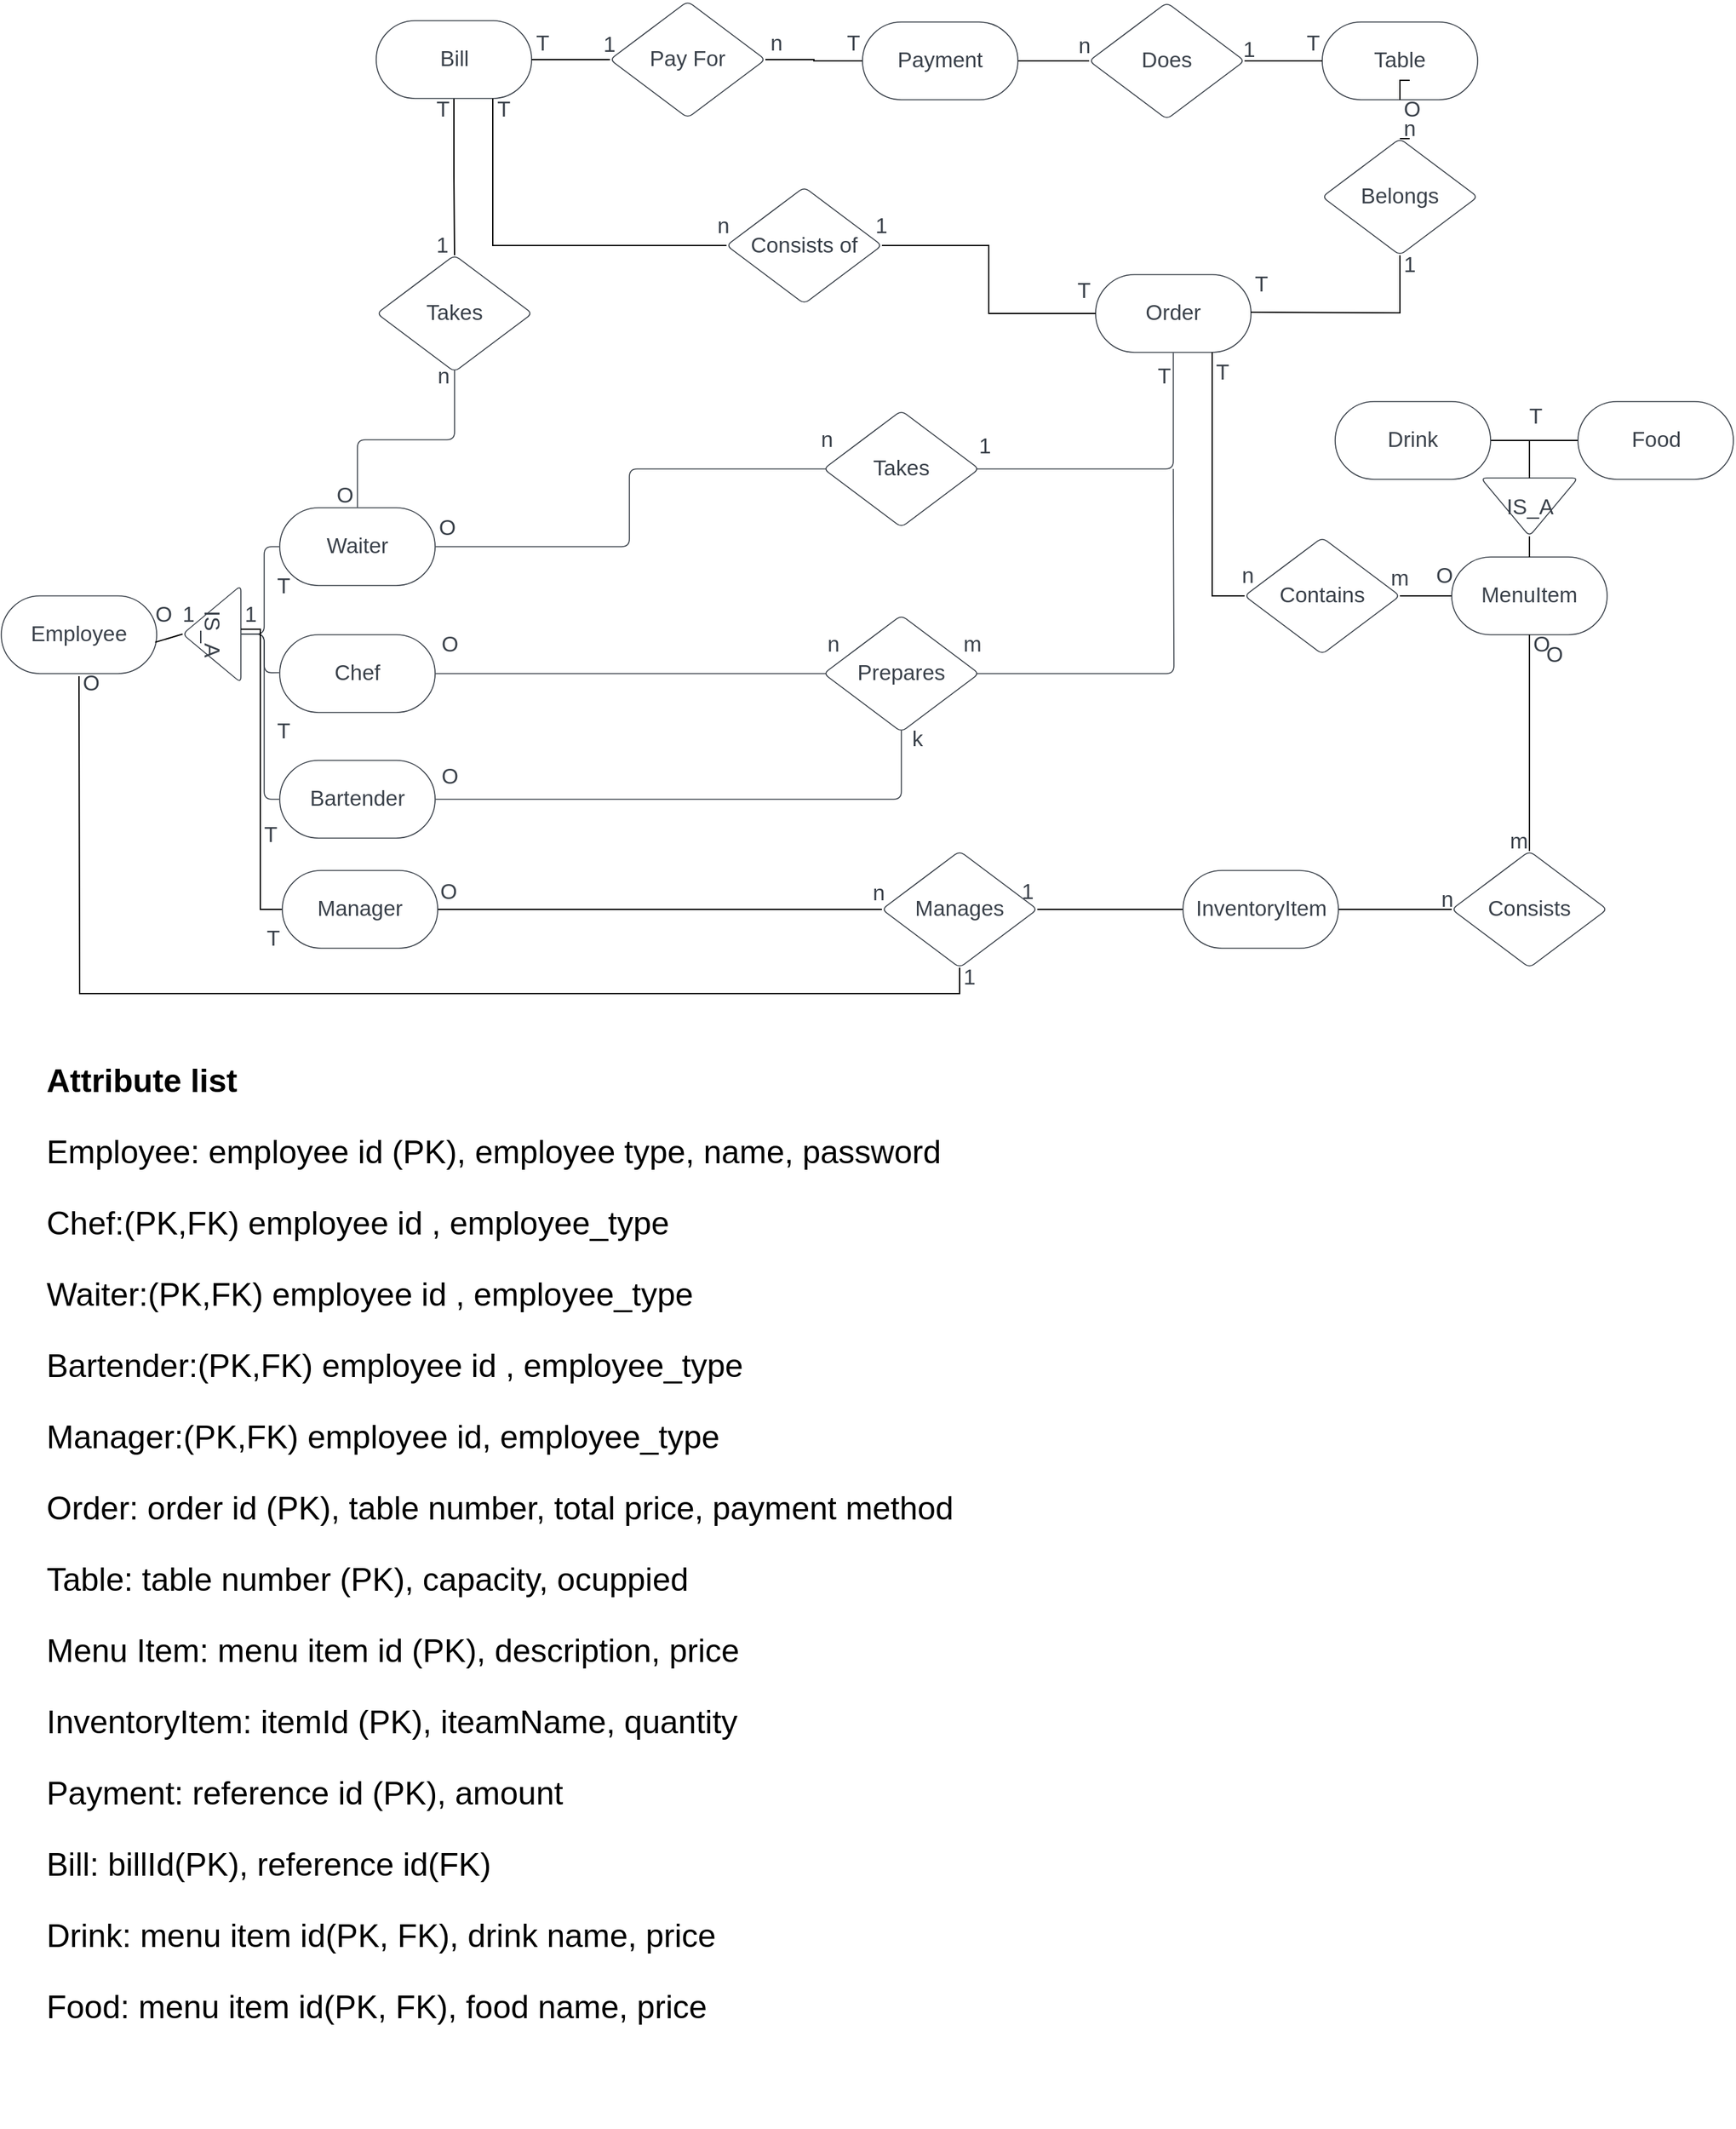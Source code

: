 <mxfile version="21.2.9" type="device">
  <diagram name="Page-1" id="UmS6rFTY6wsE3aGpJzvI">
    <mxGraphModel dx="1808" dy="957" grid="1" gridSize="10" guides="1" tooltips="1" connect="1" arrows="1" fold="1" page="1" pageScale="1" pageWidth="4681" pageHeight="3300" math="0" shadow="0">
      <root>
        <mxCell id="0" />
        <mxCell id="1" parent="0" />
        <mxCell id="EDwrjuHku3MKhbdXHICR-25" style="edgeStyle=orthogonalEdgeStyle;rounded=0;orthogonalLoop=1;jettySize=auto;html=1;exitX=0;exitY=0.5;exitDx=0;exitDy=0;endArrow=none;endFill=0;" edge="1" parent="1" source="S80QuY6IthFkzWMJONJ6-1" target="S80QuY6IthFkzWMJONJ6-13">
          <mxGeometry relative="1" as="geometry" />
        </mxCell>
        <mxCell id="S80QuY6IthFkzWMJONJ6-1" value="MenuItem" style="html=1;overflow=block;blockSpacing=1;whiteSpace=wrap;rounded=1;arcSize=50;fontSize=16.7;fontColor=#3a414a;spacing=3.8;strokeColor=#3a414a;strokeOpacity=100;strokeWidth=0.8;lucidId=2_DQPhxuo9Rk;" parent="1" vertex="1">
          <mxGeometry x="1130" y="658" width="120" height="60" as="geometry" />
        </mxCell>
        <mxCell id="S80QuY6IthFkzWMJONJ6-2" value="Order" style="html=1;overflow=block;blockSpacing=1;whiteSpace=wrap;rounded=1;arcSize=50;fontSize=16.7;fontColor=#3a414a;spacing=3.8;strokeColor=#3a414a;strokeOpacity=100;strokeWidth=0.8;lucidId=._DQTchEHY8T;" parent="1" vertex="1">
          <mxGeometry x="855" y="440" width="120" height="60" as="geometry" />
        </mxCell>
        <mxCell id="S80QuY6IthFkzWMJONJ6-6" value="Employee" style="html=1;overflow=block;blockSpacing=1;whiteSpace=wrap;rounded=1;arcSize=50;fontSize=16.7;fontColor=#3a414a;spacing=3.8;strokeColor=#3a414a;strokeOpacity=100;strokeWidth=0.8;lucidId=v~DQZz5hIpRH;" parent="1" vertex="1">
          <mxGeometry x="10" y="688" width="120" height="60" as="geometry" />
        </mxCell>
        <mxCell id="S80QuY6IthFkzWMJONJ6-7" value="Table" style="html=1;overflow=block;blockSpacing=1;whiteSpace=wrap;rounded=1;arcSize=50;fontSize=16.7;fontColor=#3a414a;spacing=3.8;strokeColor=#3a414a;strokeOpacity=100;strokeWidth=0.8;lucidId=0bEQs~nstInd;" parent="1" vertex="1">
          <mxGeometry x="1030" y="245" width="120" height="60" as="geometry" />
        </mxCell>
        <mxCell id="EDwrjuHku3MKhbdXHICR-15" style="edgeStyle=orthogonalEdgeStyle;rounded=0;orthogonalLoop=1;jettySize=auto;html=1;exitX=0.5;exitY=0;exitDx=0;exitDy=0;entryX=0.5;entryY=1;entryDx=0;entryDy=0;endArrow=none;endFill=0;" edge="1" parent="1" source="EDwrjuHku3MKhbdXHICR-75" target="S80QuY6IthFkzWMJONJ6-7">
          <mxGeometry relative="1" as="geometry" />
        </mxCell>
        <mxCell id="S80QuY6IthFkzWMJONJ6-11" value="Belongs" style="html=1;overflow=block;blockSpacing=1;whiteSpace=wrap;rhombus;fontSize=16.7;fontColor=#3a414a;spacing=3.8;strokeColor=#3a414a;strokeOpacity=100;rounded=1;absoluteArcSize=1;arcSize=9;strokeWidth=0.8;lucidId=7dEQ_uxUIDBg;" parent="1" vertex="1">
          <mxGeometry x="1030" y="335" width="120" height="90" as="geometry" />
        </mxCell>
        <mxCell id="EDwrjuHku3MKhbdXHICR-23" style="edgeStyle=orthogonalEdgeStyle;rounded=0;orthogonalLoop=1;jettySize=auto;html=1;exitX=0;exitY=0.5;exitDx=0;exitDy=0;entryX=0.75;entryY=1;entryDx=0;entryDy=0;endArrow=none;endFill=0;" edge="1" parent="1" source="S80QuY6IthFkzWMJONJ6-13" target="S80QuY6IthFkzWMJONJ6-2">
          <mxGeometry relative="1" as="geometry" />
        </mxCell>
        <mxCell id="S80QuY6IthFkzWMJONJ6-13" value="Contains" style="html=1;overflow=block;blockSpacing=1;whiteSpace=wrap;rhombus;fontSize=16.7;fontColor=#3a414a;spacing=3.8;strokeColor=#3a414a;strokeOpacity=100;rounded=1;absoluteArcSize=1;arcSize=9;strokeWidth=0.8;lucidId=EfEQcmKpIMPb;" parent="1" vertex="1">
          <mxGeometry x="970" y="643" width="120" height="90" as="geometry" />
        </mxCell>
        <mxCell id="S80QuY6IthFkzWMJONJ6-16" value="IS_A" style="html=1;overflow=block;blockSpacing=1;whiteSpace=wrap;triangle;direction=south;anchorPointDirection=0;fontSize=16.7;fontColor=#3a414a;spacing=3.8;strokeColor=#3a414a;strokeOpacity=100;rounded=1;absoluteArcSize=1;arcSize=9;rotation=90;strokeWidth=0.8;lucidId=~hEQePkiE7fA;" parent="1" vertex="1">
          <mxGeometry x="135" y="695" width="75" height="45" as="geometry" />
        </mxCell>
        <mxCell id="S80QuY6IthFkzWMJONJ6-17" value="Waiter" style="html=1;overflow=block;blockSpacing=1;whiteSpace=wrap;rounded=1;arcSize=50;fontSize=16.7;fontColor=#3a414a;spacing=3.8;strokeColor=#3a414a;strokeOpacity=100;strokeWidth=0.8;lucidId=BiEQbchatAL5;" parent="1" vertex="1">
          <mxGeometry x="225" y="620" width="120" height="60" as="geometry" />
        </mxCell>
        <mxCell id="S80QuY6IthFkzWMJONJ6-18" value="Chef" style="html=1;overflow=block;blockSpacing=1;whiteSpace=wrap;rounded=1;arcSize=50;fontSize=16.7;fontColor=#3a414a;spacing=3.8;strokeColor=#3a414a;strokeOpacity=100;strokeWidth=0.8;lucidId=UiEQfYF8tl4D;" parent="1" vertex="1">
          <mxGeometry x="225" y="718" width="120" height="60" as="geometry" />
        </mxCell>
        <mxCell id="S80QuY6IthFkzWMJONJ6-19" value="" style="html=1;jettySize=18;whiteSpace=wrap;fontSize=13;strokeColor=#3a414a;strokeOpacity=100;strokeWidth=0.8;rounded=1;arcSize=12;edgeStyle=orthogonalEdgeStyle;startArrow=none;endArrow=none;exitX=0.5;exitY=-0.008;exitPerimeter=0;entryX=-0.003;entryY=0.5;entryPerimeter=0;lucidId=0iEQiev8DkRv;" parent="1" source="S80QuY6IthFkzWMJONJ6-16" target="S80QuY6IthFkzWMJONJ6-17" edge="1">
          <mxGeometry width="100" height="100" relative="1" as="geometry">
            <Array as="points">
              <mxPoint x="213" y="718" />
              <mxPoint x="213" y="650" />
            </Array>
          </mxGeometry>
        </mxCell>
        <mxCell id="S80QuY6IthFkzWMJONJ6-20" value="" style="html=1;jettySize=18;whiteSpace=wrap;fontSize=13;strokeColor=#3a414a;strokeOpacity=100;strokeWidth=0.8;rounded=1;arcSize=12;edgeStyle=orthogonalEdgeStyle;startArrow=none;endArrow=none;exitX=0.5;exitY=-0.008;exitPerimeter=0;entryX=-0.003;entryY=0.488;entryPerimeter=0;lucidId=4iEQh3PGphHI;" parent="1" source="S80QuY6IthFkzWMJONJ6-16" target="S80QuY6IthFkzWMJONJ6-18" edge="1">
          <mxGeometry width="100" height="100" relative="1" as="geometry">
            <Array as="points" />
          </mxGeometry>
        </mxCell>
        <mxCell id="S80QuY6IthFkzWMJONJ6-21" value="Takes" style="html=1;overflow=block;blockSpacing=1;whiteSpace=wrap;rhombus;fontSize=16.7;fontColor=#3a414a;spacing=3.8;strokeColor=#3a414a;strokeOpacity=100;rounded=1;absoluteArcSize=1;arcSize=9;strokeWidth=0.8;lucidId=djEQe-ayFI_I;" parent="1" vertex="1">
          <mxGeometry x="645" y="545" width="120" height="90" as="geometry" />
        </mxCell>
        <mxCell id="S80QuY6IthFkzWMJONJ6-22" value="" style="html=1;jettySize=18;whiteSpace=wrap;fontSize=13;strokeColor=#3a414a;strokeOpacity=100;strokeWidth=0.8;rounded=1;arcSize=12;edgeStyle=orthogonalEdgeStyle;startArrow=none;endArrow=none;exitX=0.984;exitY=0.5;exitPerimeter=0;entryX=0.5;entryY=1.006;entryPerimeter=0;lucidId=mjEQLjNJ.m2A;" parent="1" source="S80QuY6IthFkzWMJONJ6-21" target="S80QuY6IthFkzWMJONJ6-2" edge="1">
          <mxGeometry width="100" height="100" relative="1" as="geometry">
            <Array as="points" />
          </mxGeometry>
        </mxCell>
        <mxCell id="S80QuY6IthFkzWMJONJ6-23" value="" style="html=1;jettySize=18;whiteSpace=wrap;fontSize=13;strokeColor=#3a414a;strokeOpacity=100;strokeWidth=0.8;rounded=1;arcSize=12;edgeStyle=orthogonalEdgeStyle;startArrow=none;endArrow=none;exitX=1.003;exitY=0.5;exitPerimeter=0;entryX=0.016;entryY=0.5;entryPerimeter=0;lucidId=qjEQ~NXmA59S;" parent="1" source="S80QuY6IthFkzWMJONJ6-17" target="S80QuY6IthFkzWMJONJ6-21" edge="1">
          <mxGeometry width="100" height="100" relative="1" as="geometry">
            <Array as="points" />
          </mxGeometry>
        </mxCell>
        <mxCell id="S80QuY6IthFkzWMJONJ6-24" value="Prepares" style="html=1;overflow=block;blockSpacing=1;whiteSpace=wrap;rhombus;fontSize=16.7;fontColor=#3a414a;spacing=3.8;strokeColor=#3a414a;strokeOpacity=100;rounded=1;absoluteArcSize=1;arcSize=9;strokeWidth=0.8;lucidId=xjEQtoVPpX7N;" parent="1" vertex="1">
          <mxGeometry x="645" y="703" width="120" height="90" as="geometry" />
        </mxCell>
        <mxCell id="S80QuY6IthFkzWMJONJ6-25" value="" style="html=1;jettySize=18;whiteSpace=wrap;fontSize=13;strokeColor=#3a414a;strokeOpacity=100;strokeWidth=0.8;rounded=1;arcSize=12;edgeStyle=orthogonalEdgeStyle;startArrow=none;endArrow=none;exitX=1.003;exitY=0.5;exitPerimeter=0;entryX=0.016;entryY=0.5;entryPerimeter=0;lucidId=CjEQ1WQ_Jceo;" parent="1" source="S80QuY6IthFkzWMJONJ6-18" target="S80QuY6IthFkzWMJONJ6-24" edge="1">
          <mxGeometry width="100" height="100" relative="1" as="geometry">
            <Array as="points" />
          </mxGeometry>
        </mxCell>
        <mxCell id="S80QuY6IthFkzWMJONJ6-26" value="" style="html=1;jettySize=18;whiteSpace=wrap;fontSize=13;strokeColor=#3a414a;strokeOpacity=100;strokeWidth=0.8;rounded=1;arcSize=12;edgeStyle=orthogonalEdgeStyle;startArrow=none;endArrow=none;exitX=0.984;exitY=0.5;exitPerimeter=0;lucidId=EjEQ8xeUZs5j;" parent="1" source="S80QuY6IthFkzWMJONJ6-24" edge="1">
          <mxGeometry width="100" height="100" relative="1" as="geometry">
            <Array as="points" />
            <mxPoint x="915" y="590" as="targetPoint" />
          </mxGeometry>
        </mxCell>
        <mxCell id="S80QuY6IthFkzWMJONJ6-27" value="Takes" style="html=1;overflow=block;blockSpacing=1;whiteSpace=wrap;rhombus;fontSize=16.7;fontColor=#3a414a;spacing=3.8;strokeColor=#3a414a;strokeOpacity=100;rounded=1;absoluteArcSize=1;arcSize=9;strokeWidth=0.8;lucidId=YmEQTsb6WZVF;" parent="1" vertex="1">
          <mxGeometry x="300" y="425" width="120" height="90" as="geometry" />
        </mxCell>
        <mxCell id="S80QuY6IthFkzWMJONJ6-28" value="" style="html=1;jettySize=18;whiteSpace=wrap;fontSize=13;strokeColor=#3a414a;strokeOpacity=100;strokeWidth=0.8;rounded=1;arcSize=12;edgeStyle=orthogonalEdgeStyle;startArrow=none;endArrow=none;exitX=0.5;exitY=-0.006;exitPerimeter=0;entryX=0.5;entryY=0.988;entryPerimeter=0;lucidId=9mEQhfkP1P~V;" parent="1" source="S80QuY6IthFkzWMJONJ6-17" target="S80QuY6IthFkzWMJONJ6-27" edge="1">
          <mxGeometry width="100" height="100" relative="1" as="geometry">
            <Array as="points" />
          </mxGeometry>
        </mxCell>
        <mxCell id="EDwrjuHku3MKhbdXHICR-16" style="edgeStyle=orthogonalEdgeStyle;rounded=0;orthogonalLoop=1;jettySize=auto;html=1;exitX=1;exitY=0.5;exitDx=0;exitDy=0;endArrow=none;endFill=0;" edge="1" parent="1" source="S80QuY6IthFkzWMJONJ6-35" target="S80QuY6IthFkzWMJONJ6-7">
          <mxGeometry relative="1" as="geometry" />
        </mxCell>
        <mxCell id="EDwrjuHku3MKhbdXHICR-51" style="edgeStyle=orthogonalEdgeStyle;rounded=0;orthogonalLoop=1;jettySize=auto;html=1;exitX=0;exitY=0.5;exitDx=0;exitDy=0;entryX=1;entryY=0.5;entryDx=0;entryDy=0;endArrow=none;endFill=0;" edge="1" parent="1" source="S80QuY6IthFkzWMJONJ6-35" target="EDwrjuHku3MKhbdXHICR-50">
          <mxGeometry relative="1" as="geometry" />
        </mxCell>
        <mxCell id="S80QuY6IthFkzWMJONJ6-35" value="Does" style="html=1;overflow=block;blockSpacing=1;whiteSpace=wrap;rhombus;fontSize=16.7;fontColor=#3a414a;spacing=3.8;strokeColor=#3a414a;strokeOpacity=100;rounded=1;absoluteArcSize=1;arcSize=9;strokeWidth=0.8;lucidId=-nEQ.9lkf2ao;" parent="1" vertex="1">
          <mxGeometry x="850" y="230" width="120" height="90" as="geometry" />
        </mxCell>
        <mxCell id="S80QuY6IthFkzWMJONJ6-40" value="Bartender" style="html=1;overflow=block;blockSpacing=1;whiteSpace=wrap;rounded=1;arcSize=50;fontSize=16.7;fontColor=#3a414a;spacing=3.8;strokeColor=#3a414a;strokeOpacity=100;strokeWidth=0.8;lucidId=SqEQ4tKMFJMG;" parent="1" vertex="1">
          <mxGeometry x="225" y="815" width="120" height="60" as="geometry" />
        </mxCell>
        <mxCell id="S80QuY6IthFkzWMJONJ6-41" value="" style="html=1;jettySize=18;whiteSpace=wrap;fontSize=13;strokeColor=#3a414a;strokeOpacity=100;strokeWidth=0.8;rounded=1;arcSize=12;edgeStyle=orthogonalEdgeStyle;startArrow=none;endArrow=none;exitX=-0.003;exitY=0.5;exitPerimeter=0;entryX=0.5;entryY=-0.008;entryPerimeter=0;lucidId=arEQ--NOtVzf;" parent="1" source="S80QuY6IthFkzWMJONJ6-40" target="S80QuY6IthFkzWMJONJ6-16" edge="1">
          <mxGeometry width="100" height="100" relative="1" as="geometry">
            <Array as="points">
              <mxPoint x="213" y="845" />
              <mxPoint x="213" y="718" />
            </Array>
          </mxGeometry>
        </mxCell>
        <mxCell id="S80QuY6IthFkzWMJONJ6-42" value="" style="html=1;jettySize=18;whiteSpace=wrap;fontSize=13;strokeColor=#3a414a;strokeOpacity=100;strokeWidth=0.8;rounded=1;arcSize=12;edgeStyle=orthogonalEdgeStyle;startArrow=none;endArrow=none;exitX=1.003;exitY=0.5;exitPerimeter=0;entryX=0.5;entryY=0.988;entryPerimeter=0;lucidId=lrEQm4e8vdDJ;" parent="1" source="S80QuY6IthFkzWMJONJ6-40" target="S80QuY6IthFkzWMJONJ6-24" edge="1">
          <mxGeometry width="100" height="100" relative="1" as="geometry">
            <Array as="points" />
          </mxGeometry>
        </mxCell>
        <mxCell id="S80QuY6IthFkzWMJONJ6-48" value="n" style="html=1;overflow=block;blockSpacing=1;whiteSpace=wrap;fontSize=16.7;fontColor=#3a414a;spacing=3.8;strokeOpacity=0;fillOpacity=0;rounded=1;absoluteArcSize=1;arcSize=9;fillColor=#ffffff;strokeWidth=0.8;lucidId=syEQALBLiEX-;" parent="1" vertex="1">
          <mxGeometry x="1090" y="305" width="15" height="45" as="geometry" />
        </mxCell>
        <mxCell id="S80QuY6IthFkzWMJONJ6-49" value="1" style="html=1;overflow=block;blockSpacing=1;whiteSpace=wrap;fontSize=16.7;fontColor=#3a414a;spacing=3.8;strokeOpacity=0;fillOpacity=0;rounded=1;absoluteArcSize=1;arcSize=9;fillColor=#ffffff;strokeWidth=0.8;lucidId=GyEQcYIGnGoh;" parent="1" vertex="1">
          <mxGeometry x="1090" y="410" width="15" height="45" as="geometry" />
        </mxCell>
        <mxCell id="S80QuY6IthFkzWMJONJ6-66" value="1" style="html=1;overflow=block;blockSpacing=1;whiteSpace=wrap;fontSize=16.7;fontColor=#3a414a;spacing=3.8;strokeOpacity=0;fillOpacity=0;rounded=1;absoluteArcSize=1;arcSize=9;fillColor=#ffffff;strokeWidth=0.8;lucidId=syEQALBLiEX-;" parent="1" vertex="1">
          <mxGeometry x="966" y="244" width="15" height="45" as="geometry" />
        </mxCell>
        <mxCell id="S80QuY6IthFkzWMJONJ6-76" value="n" style="html=1;overflow=block;blockSpacing=1;whiteSpace=wrap;fontSize=16.7;fontColor=#3a414a;spacing=3.8;strokeOpacity=0;fillOpacity=0;rounded=1;absoluteArcSize=1;arcSize=9;fillColor=#ffffff;strokeWidth=0.8;lucidId=kEEQ2s.TJrN8;" parent="1" vertex="1">
          <mxGeometry x="965" y="650" width="15" height="45" as="geometry" />
        </mxCell>
        <mxCell id="S80QuY6IthFkzWMJONJ6-77" value="m" style="html=1;overflow=block;blockSpacing=1;whiteSpace=wrap;fontSize=16.7;fontColor=#3a414a;spacing=3.8;strokeOpacity=0;fillOpacity=0;rounded=1;absoluteArcSize=1;arcSize=9;fillColor=#ffffff;strokeWidth=0.8;lucidId=syEQALBLiEX-;" parent="1" vertex="1">
          <mxGeometry x="1080" y="652" width="15" height="45" as="geometry" />
        </mxCell>
        <mxCell id="S80QuY6IthFkzWMJONJ6-78" value="n" style="html=1;overflow=block;blockSpacing=1;whiteSpace=wrap;fontSize=16.7;fontColor=#3a414a;spacing=3.8;strokeOpacity=0;fillOpacity=0;rounded=1;absoluteArcSize=1;arcSize=9;fillColor=#ffffff;strokeWidth=0.8;lucidId=syEQALBLiEX-;" parent="1" vertex="1">
          <mxGeometry x="640" y="545" width="15" height="45" as="geometry" />
        </mxCell>
        <mxCell id="S80QuY6IthFkzWMJONJ6-79" value="1" style="html=1;overflow=block;blockSpacing=1;whiteSpace=wrap;fontSize=16.7;fontColor=#3a414a;spacing=3.8;strokeOpacity=0;fillOpacity=0;rounded=1;absoluteArcSize=1;arcSize=9;fillColor=#ffffff;strokeWidth=0.8;lucidId=syEQALBLiEX-;" parent="1" vertex="1">
          <mxGeometry x="762" y="550" width="15" height="45" as="geometry" />
        </mxCell>
        <mxCell id="S80QuY6IthFkzWMJONJ6-80" value="m" style="html=1;overflow=block;blockSpacing=1;whiteSpace=wrap;fontSize=16.7;fontColor=#3a414a;spacing=3.8;strokeOpacity=0;fillOpacity=0;rounded=1;absoluteArcSize=1;arcSize=9;fillColor=#ffffff;strokeWidth=0.8;lucidId=syEQALBLiEX-;" parent="1" vertex="1">
          <mxGeometry x="750" y="703" width="15" height="45" as="geometry" />
        </mxCell>
        <mxCell id="S80QuY6IthFkzWMJONJ6-81" value="n" style="html=1;overflow=block;blockSpacing=1;whiteSpace=wrap;fontSize=16.7;fontColor=#3a414a;spacing=3.8;strokeOpacity=0;fillOpacity=0;rounded=1;absoluteArcSize=1;arcSize=9;fillColor=#ffffff;strokeWidth=0.8;lucidId=syEQALBLiEX-;" parent="1" vertex="1">
          <mxGeometry x="645" y="703" width="15" height="45" as="geometry" />
        </mxCell>
        <mxCell id="S80QuY6IthFkzWMJONJ6-82" value="k" style="html=1;overflow=block;blockSpacing=1;whiteSpace=wrap;fontSize=16.7;fontColor=#3a414a;spacing=3.8;strokeOpacity=0;fillOpacity=0;rounded=1;absoluteArcSize=1;arcSize=9;fillColor=#ffffff;strokeWidth=0.8;lucidId=syEQALBLiEX-;" parent="1" vertex="1">
          <mxGeometry x="710" y="776" width="15" height="45" as="geometry" />
        </mxCell>
        <mxCell id="S80QuY6IthFkzWMJONJ6-83" value="n" style="html=1;overflow=block;blockSpacing=1;whiteSpace=wrap;fontSize=16.7;fontColor=#3a414a;spacing=3.8;strokeOpacity=0;fillOpacity=0;rounded=1;absoluteArcSize=1;arcSize=9;fillColor=#ffffff;strokeWidth=0.8;lucidId=syEQALBLiEX-;" parent="1" vertex="1">
          <mxGeometry x="344" y="496" width="15" height="45" as="geometry" />
        </mxCell>
        <mxCell id="S80QuY6IthFkzWMJONJ6-84" value="1" style="html=1;overflow=block;blockSpacing=1;whiteSpace=wrap;fontSize=16.7;fontColor=#3a414a;spacing=3.8;strokeOpacity=0;fillOpacity=0;rounded=1;absoluteArcSize=1;arcSize=9;fillColor=#ffffff;strokeWidth=0.8;lucidId=syEQALBLiEX-;" parent="1" vertex="1">
          <mxGeometry x="343" y="395" width="15" height="45" as="geometry" />
        </mxCell>
        <mxCell id="S80QuY6IthFkzWMJONJ6-85" value="1" style="html=1;overflow=block;blockSpacing=1;whiteSpace=wrap;fontSize=16.7;fontColor=#3a414a;spacing=3.8;strokeOpacity=0;fillOpacity=0;rounded=1;absoluteArcSize=1;arcSize=9;fillColor=#ffffff;strokeWidth=0.8;lucidId=syEQALBLiEX-;" parent="1" vertex="1">
          <mxGeometry x="147" y="680" width="15" height="45" as="geometry" />
        </mxCell>
        <mxCell id="S80QuY6IthFkzWMJONJ6-86" value="" style="endArrow=none;html=1;rounded=0;exitX=0.99;exitY=0.597;exitDx=0;exitDy=0;exitPerimeter=0;entryX=0.5;entryY=1;entryDx=0;entryDy=0;" parent="1" source="S80QuY6IthFkzWMJONJ6-6" target="S80QuY6IthFkzWMJONJ6-16" edge="1">
          <mxGeometry width="50" height="50" relative="1" as="geometry">
            <mxPoint x="130" y="730" as="sourcePoint" />
            <mxPoint x="180" y="680" as="targetPoint" />
          </mxGeometry>
        </mxCell>
        <mxCell id="EDwrjuHku3MKhbdXHICR-18" style="edgeStyle=orthogonalEdgeStyle;rounded=0;orthogonalLoop=1;jettySize=auto;html=1;exitX=0;exitY=0.75;exitDx=0;exitDy=0;entryX=0;entryY=0.5;entryDx=0;entryDy=0;endArrow=none;endFill=0;" edge="1" parent="1" source="S80QuY6IthFkzWMJONJ6-87" target="EDwrjuHku3MKhbdXHICR-17">
          <mxGeometry relative="1" as="geometry">
            <Array as="points">
              <mxPoint x="210" y="714" />
              <mxPoint x="210" y="930" />
            </Array>
          </mxGeometry>
        </mxCell>
        <mxCell id="S80QuY6IthFkzWMJONJ6-87" value="1" style="html=1;overflow=block;blockSpacing=1;whiteSpace=wrap;fontSize=16.7;fontColor=#3a414a;spacing=3.8;strokeOpacity=0;fillOpacity=0;rounded=1;absoluteArcSize=1;arcSize=9;fillColor=#ffffff;strokeWidth=0.8;lucidId=syEQALBLiEX-;" parent="1" vertex="1">
          <mxGeometry x="195" y="680" width="15" height="45" as="geometry" />
        </mxCell>
        <mxCell id="S80QuY6IthFkzWMJONJ6-94" value="O" style="html=1;overflow=block;blockSpacing=1;whiteSpace=wrap;fontSize=16.7;fontColor=#3a414a;spacing=3.8;strokeOpacity=0;fillOpacity=0;rounded=1;absoluteArcSize=1;arcSize=9;fillColor=#ffffff;strokeWidth=0.8;lucidId=syEQALBLiEX-;" parent="1" vertex="1">
          <mxGeometry x="266" y="588" width="15" height="45" as="geometry" />
        </mxCell>
        <mxCell id="S80QuY6IthFkzWMJONJ6-95" value="O" style="html=1;overflow=block;blockSpacing=1;whiteSpace=wrap;fontSize=16.7;fontColor=#3a414a;spacing=3.8;strokeOpacity=0;fillOpacity=0;rounded=1;absoluteArcSize=1;arcSize=9;fillColor=#ffffff;strokeWidth=0.8;lucidId=syEQALBLiEX-;" parent="1" vertex="1">
          <mxGeometry x="126" y="680" width="15" height="45" as="geometry" />
        </mxCell>
        <mxCell id="S80QuY6IthFkzWMJONJ6-96" value="T" style="html=1;overflow=block;blockSpacing=1;whiteSpace=wrap;fontSize=16.7;fontColor=#3a414a;spacing=3.8;strokeOpacity=0;fillOpacity=0;rounded=1;absoluteArcSize=1;arcSize=9;fillColor=#ffffff;strokeWidth=0.8;lucidId=syEQALBLiEX-;" parent="1" vertex="1">
          <mxGeometry x="220" y="658" width="15" height="45" as="geometry" />
        </mxCell>
        <mxCell id="S80QuY6IthFkzWMJONJ6-97" value="T" style="html=1;overflow=block;blockSpacing=1;whiteSpace=wrap;fontSize=16.7;fontColor=#3a414a;spacing=3.8;strokeOpacity=0;fillOpacity=0;rounded=1;absoluteArcSize=1;arcSize=9;fillColor=#ffffff;strokeWidth=0.8;lucidId=syEQALBLiEX-;" parent="1" vertex="1">
          <mxGeometry x="220" y="770" width="15" height="45" as="geometry" />
        </mxCell>
        <mxCell id="S80QuY6IthFkzWMJONJ6-98" value="T" style="html=1;overflow=block;blockSpacing=1;whiteSpace=wrap;fontSize=16.7;fontColor=#3a414a;spacing=3.8;strokeOpacity=0;fillOpacity=0;rounded=1;absoluteArcSize=1;arcSize=9;fillColor=#ffffff;strokeWidth=0.8;lucidId=syEQALBLiEX-;" parent="1" vertex="1">
          <mxGeometry x="210" y="850" width="15" height="45" as="geometry" />
        </mxCell>
        <mxCell id="S80QuY6IthFkzWMJONJ6-99" value="O" style="html=1;overflow=block;blockSpacing=1;whiteSpace=wrap;fontSize=16.7;fontColor=#3a414a;spacing=3.8;strokeOpacity=0;fillOpacity=0;rounded=1;absoluteArcSize=1;arcSize=9;fillColor=#ffffff;strokeWidth=0.8;lucidId=syEQALBLiEX-;" parent="1" vertex="1">
          <mxGeometry x="347" y="703" width="15" height="45" as="geometry" />
        </mxCell>
        <mxCell id="S80QuY6IthFkzWMJONJ6-100" value="T" style="html=1;overflow=block;blockSpacing=1;whiteSpace=wrap;fontSize=16.7;fontColor=#3a414a;spacing=3.8;strokeOpacity=0;fillOpacity=0;rounded=1;absoluteArcSize=1;arcSize=9;fillColor=#ffffff;strokeWidth=0.8;lucidId=syEQALBLiEX-;" parent="1" vertex="1">
          <mxGeometry x="900" y="496" width="15" height="45" as="geometry" />
        </mxCell>
        <mxCell id="S80QuY6IthFkzWMJONJ6-101" value="O" style="html=1;overflow=block;blockSpacing=1;whiteSpace=wrap;fontSize=16.7;fontColor=#3a414a;spacing=3.8;strokeOpacity=0;fillOpacity=0;rounded=1;absoluteArcSize=1;arcSize=9;fillColor=#ffffff;strokeWidth=0.8;lucidId=syEQALBLiEX-;" parent="1" vertex="1">
          <mxGeometry x="345" y="613" width="15" height="45" as="geometry" />
        </mxCell>
        <mxCell id="S80QuY6IthFkzWMJONJ6-103" value="O" style="html=1;overflow=block;blockSpacing=1;whiteSpace=wrap;fontSize=16.7;fontColor=#3a414a;spacing=3.8;strokeOpacity=0;fillOpacity=0;rounded=1;absoluteArcSize=1;arcSize=9;fillColor=#ffffff;strokeWidth=0.8;lucidId=syEQALBLiEX-;" parent="1" vertex="1">
          <mxGeometry x="347" y="805" width="15" height="45" as="geometry" />
        </mxCell>
        <mxCell id="S80QuY6IthFkzWMJONJ6-106" value="O" style="html=1;overflow=block;blockSpacing=1;whiteSpace=wrap;fontSize=16.7;fontColor=#3a414a;spacing=3.8;strokeOpacity=0;fillOpacity=0;rounded=1;absoluteArcSize=1;arcSize=9;fillColor=#ffffff;strokeWidth=0.8;lucidId=syEQALBLiEX-;" parent="1" vertex="1">
          <mxGeometry x="1115" y="650" width="15" height="45" as="geometry" />
        </mxCell>
        <mxCell id="S80QuY6IthFkzWMJONJ6-107" value="T" style="html=1;overflow=block;blockSpacing=1;whiteSpace=wrap;fontSize=16.7;fontColor=#3a414a;spacing=3.8;strokeOpacity=0;fillOpacity=0;rounded=1;absoluteArcSize=1;arcSize=9;fillColor=#ffffff;strokeWidth=0.8;lucidId=syEQALBLiEX-;" parent="1" vertex="1">
          <mxGeometry x="945" y="493" width="15" height="45" as="geometry" />
        </mxCell>
        <mxCell id="EDwrjuHku3MKhbdXHICR-13" style="edgeStyle=orthogonalEdgeStyle;rounded=0;orthogonalLoop=1;jettySize=auto;html=1;exitX=0;exitY=1;exitDx=0;exitDy=0;entryX=0.5;entryY=1;entryDx=0;entryDy=0;endArrow=none;endFill=0;" edge="1" parent="1" target="S80QuY6IthFkzWMJONJ6-11">
          <mxGeometry relative="1" as="geometry">
            <mxPoint x="975" y="469" as="sourcePoint" />
            <mxPoint x="1030" y="390" as="targetPoint" />
          </mxGeometry>
        </mxCell>
        <mxCell id="S80QuY6IthFkzWMJONJ6-108" value="T" style="html=1;overflow=block;blockSpacing=1;whiteSpace=wrap;fontSize=16.7;fontColor=#3a414a;spacing=3.8;strokeOpacity=0;fillOpacity=0;rounded=1;absoluteArcSize=1;arcSize=9;fillColor=#ffffff;strokeWidth=0.8;lucidId=syEQALBLiEX-;" parent="1" vertex="1">
          <mxGeometry x="975" y="425" width="15" height="45" as="geometry" />
        </mxCell>
        <mxCell id="S80QuY6IthFkzWMJONJ6-120" value="&lt;h1 style=&quot;font-size: 25px;&quot;&gt;&lt;font style=&quot;font-size: 25px;&quot;&gt;Attribute list&lt;/font&gt;&lt;/h1&gt;&lt;p style=&quot;font-size: 25px;&quot;&gt;&lt;font style=&quot;font-size: 25px;&quot;&gt;Employee: employee id (PK), employee type, name, password&lt;/font&gt;&lt;/p&gt;&lt;p style=&quot;font-size: 25px;&quot;&gt;&lt;font style=&quot;font-size: 25px;&quot;&gt;Chef:(PK,FK) employee id , employee_type&lt;/font&gt;&lt;/p&gt;&lt;p style=&quot;font-size: 25px;&quot;&gt;&lt;font style=&quot;font-size: 25px;&quot;&gt;Waiter:(PK,FK) employee id , employee_type&lt;br&gt;&lt;/font&gt;&lt;/p&gt;&lt;p style=&quot;font-size: 25px;&quot;&gt;&lt;font style=&quot;font-size: 25px;&quot;&gt;Bartender:(PK,FK) employee id , employee_type&lt;br&gt;&lt;/font&gt;&lt;/p&gt;&lt;p style=&quot;font-size: 25px;&quot;&gt;&lt;font style=&quot;font-size: 25px;&quot;&gt;Manager:(PK,FK) employee id, employee_type&lt;/font&gt;&lt;/p&gt;&lt;p style=&quot;font-size: 25px;&quot;&gt;&lt;span style=&quot;background-color: initial;&quot;&gt;Order: order id (PK), table number, total price, payment method&lt;/span&gt;&lt;br&gt;&lt;/p&gt;&lt;p style=&quot;font-size: 25px;&quot;&gt;&lt;font style=&quot;font-size: 25px;&quot;&gt;Table: table number (PK), capacity, ocuppied&lt;/font&gt;&lt;/p&gt;&lt;p style=&quot;font-size: 25px;&quot;&gt;&lt;span style=&quot;background-color: initial;&quot;&gt;Menu Item: menu item id (PK), description, price&lt;/span&gt;&lt;br&gt;&lt;/p&gt;&lt;p style=&quot;font-size: 25px;&quot;&gt;&lt;font style=&quot;font-size: 25px;&quot;&gt;InventoryItem: itemId (PK), iteamName, quantity&lt;/font&gt;&lt;/p&gt;&lt;p style=&quot;font-size: 25px;&quot;&gt;&lt;font style=&quot;font-size: 25px;&quot;&gt;Payment: reference id (PK), amount&lt;/font&gt;&lt;/p&gt;&lt;p style=&quot;font-size: 25px;&quot;&gt;&lt;font style=&quot;font-size: 25px;&quot;&gt;Bill: billId(PK), reference&amp;nbsp;id(FK)&lt;/font&gt;&lt;/p&gt;&lt;p style=&quot;font-size: 25px;&quot;&gt;&lt;font style=&quot;font-size: 25px;&quot;&gt;Drink: menu item id(PK, FK), drink name, price&lt;/font&gt;&lt;/p&gt;&lt;p style=&quot;font-size: 25px;&quot;&gt;&lt;font style=&quot;font-size: 25px;&quot;&gt;Food: menu item id(PK, FK), food name, price&lt;/font&gt;&lt;/p&gt;&lt;p style=&quot;font-size: 25px;&quot;&gt;&lt;font style=&quot;font-size: 25px;&quot;&gt;&lt;br&gt;&lt;/font&gt;&lt;/p&gt;&lt;p style=&quot;font-size: 25px;&quot;&gt;&lt;font style=&quot;font-size: 25px;&quot;&gt;&lt;br&gt;&lt;/font&gt;&lt;/p&gt;&lt;p style=&quot;font-size: 25px;&quot;&gt;&lt;font style=&quot;font-size: 25px;&quot;&gt;&lt;br&gt;&lt;/font&gt;&lt;/p&gt;&lt;p style=&quot;font-size: 25px;&quot;&gt;&lt;font style=&quot;font-size: 25px;&quot;&gt;&lt;br&gt;&lt;/font&gt;&lt;/p&gt;" style="text;html=1;strokeColor=none;fillColor=none;spacing=5;spacingTop=-20;whiteSpace=wrap;overflow=hidden;rounded=0;" parent="1" vertex="1">
          <mxGeometry x="40" y="1040" width="910" height="830" as="geometry" />
        </mxCell>
        <mxCell id="EDwrjuHku3MKhbdXHICR-78" style="edgeStyle=orthogonalEdgeStyle;rounded=0;orthogonalLoop=1;jettySize=auto;html=1;exitX=0.5;exitY=1;exitDx=0;exitDy=0;entryX=0.5;entryY=0;entryDx=0;entryDy=0;endArrow=none;endFill=0;" edge="1" parent="1" source="EDwrjuHku3MKhbdXHICR-1" target="S80QuY6IthFkzWMJONJ6-1">
          <mxGeometry relative="1" as="geometry" />
        </mxCell>
        <mxCell id="EDwrjuHku3MKhbdXHICR-1" value="IS_A" style="html=1;overflow=block;blockSpacing=1;whiteSpace=wrap;triangle;direction=south;anchorPointDirection=0;fontSize=16.7;fontColor=#3a414a;spacing=3.8;strokeColor=#3a414a;strokeOpacity=100;rounded=1;absoluteArcSize=1;arcSize=9;rotation=0;strokeWidth=0.8;lucidId=~hEQePkiE7fA;" vertex="1" parent="1">
          <mxGeometry x="1152.5" y="597" width="75" height="45" as="geometry" />
        </mxCell>
        <mxCell id="EDwrjuHku3MKhbdXHICR-8" style="edgeStyle=orthogonalEdgeStyle;rounded=0;orthogonalLoop=1;jettySize=auto;html=1;exitX=1;exitY=0.5;exitDx=0;exitDy=0;entryX=0.5;entryY=0;entryDx=0;entryDy=0;endArrow=none;endFill=0;" edge="1" parent="1" source="EDwrjuHku3MKhbdXHICR-2" target="EDwrjuHku3MKhbdXHICR-1">
          <mxGeometry relative="1" as="geometry" />
        </mxCell>
        <mxCell id="EDwrjuHku3MKhbdXHICR-2" value="Drink" style="html=1;overflow=block;blockSpacing=1;whiteSpace=wrap;rounded=1;arcSize=50;fontSize=16.7;fontColor=#3a414a;spacing=3.8;strokeColor=#3a414a;strokeOpacity=100;strokeWidth=0.8;lucidId=h.DQC96e93he;" vertex="1" parent="1">
          <mxGeometry x="1040" y="538" width="120" height="60" as="geometry" />
        </mxCell>
        <mxCell id="EDwrjuHku3MKhbdXHICR-9" style="edgeStyle=orthogonalEdgeStyle;rounded=0;orthogonalLoop=1;jettySize=auto;html=1;exitX=0;exitY=0.5;exitDx=0;exitDy=0;entryX=0.5;entryY=0;entryDx=0;entryDy=0;endArrow=none;endFill=0;" edge="1" parent="1" source="EDwrjuHku3MKhbdXHICR-3" target="EDwrjuHku3MKhbdXHICR-1">
          <mxGeometry relative="1" as="geometry" />
        </mxCell>
        <mxCell id="EDwrjuHku3MKhbdXHICR-3" value="Food" style="html=1;overflow=block;blockSpacing=1;whiteSpace=wrap;rounded=1;arcSize=50;fontSize=16.7;fontColor=#3a414a;spacing=3.8;strokeColor=#3a414a;strokeOpacity=100;strokeWidth=0.8;lucidId=h.DQC96e93he;" vertex="1" parent="1">
          <mxGeometry x="1227.5" y="538" width="120" height="60" as="geometry" />
        </mxCell>
        <mxCell id="EDwrjuHku3MKhbdXHICR-30" style="edgeStyle=orthogonalEdgeStyle;rounded=0;orthogonalLoop=1;jettySize=auto;html=1;exitX=1;exitY=0.5;exitDx=0;exitDy=0;entryX=0;entryY=0.5;entryDx=0;entryDy=0;endArrow=none;endFill=0;" edge="1" parent="1" source="EDwrjuHku3MKhbdXHICR-17" target="EDwrjuHku3MKhbdXHICR-29">
          <mxGeometry relative="1" as="geometry" />
        </mxCell>
        <mxCell id="EDwrjuHku3MKhbdXHICR-17" value="Manager" style="html=1;overflow=block;blockSpacing=1;whiteSpace=wrap;rounded=1;arcSize=50;fontSize=16.7;fontColor=#3a414a;spacing=3.8;strokeColor=#3a414a;strokeOpacity=100;strokeWidth=0.8;lucidId=SqEQ4tKMFJMG;" vertex="1" parent="1">
          <mxGeometry x="227" y="900" width="120" height="60" as="geometry" />
        </mxCell>
        <mxCell id="EDwrjuHku3MKhbdXHICR-19" value="T" style="html=1;overflow=block;blockSpacing=1;whiteSpace=wrap;fontSize=16.7;fontColor=#3a414a;spacing=3.8;strokeOpacity=0;fillOpacity=0;rounded=1;absoluteArcSize=1;arcSize=9;fillColor=#ffffff;strokeWidth=0.8;lucidId=syEQALBLiEX-;" vertex="1" parent="1">
          <mxGeometry x="212" y="930" width="15" height="45" as="geometry" />
        </mxCell>
        <mxCell id="EDwrjuHku3MKhbdXHICR-32" style="edgeStyle=orthogonalEdgeStyle;rounded=0;orthogonalLoop=1;jettySize=auto;html=1;exitX=0.5;exitY=1;exitDx=0;exitDy=0;endArrow=none;endFill=0;" edge="1" parent="1" source="EDwrjuHku3MKhbdXHICR-29">
          <mxGeometry relative="1" as="geometry">
            <mxPoint x="70" y="750" as="targetPoint" />
          </mxGeometry>
        </mxCell>
        <mxCell id="EDwrjuHku3MKhbdXHICR-43" style="edgeStyle=orthogonalEdgeStyle;rounded=0;orthogonalLoop=1;jettySize=auto;html=1;exitX=1;exitY=0.5;exitDx=0;exitDy=0;entryX=0;entryY=0.5;entryDx=0;entryDy=0;endArrow=none;endFill=0;" edge="1" parent="1" source="EDwrjuHku3MKhbdXHICR-29" target="EDwrjuHku3MKhbdXHICR-39">
          <mxGeometry relative="1" as="geometry" />
        </mxCell>
        <mxCell id="EDwrjuHku3MKhbdXHICR-29" value="Manages" style="html=1;overflow=block;blockSpacing=1;whiteSpace=wrap;rhombus;fontSize=16.7;fontColor=#3a414a;spacing=3.8;strokeColor=#3a414a;strokeOpacity=100;rounded=1;absoluteArcSize=1;arcSize=9;strokeWidth=0.8;lucidId=xjEQtoVPpX7N;" vertex="1" parent="1">
          <mxGeometry x="690" y="885" width="120" height="90" as="geometry" />
        </mxCell>
        <mxCell id="EDwrjuHku3MKhbdXHICR-33" value="1" style="html=1;overflow=block;blockSpacing=1;whiteSpace=wrap;fontSize=16.7;fontColor=#3a414a;spacing=3.8;strokeOpacity=0;fillOpacity=0;rounded=1;absoluteArcSize=1;arcSize=9;fillColor=#ffffff;strokeWidth=0.8;lucidId=syEQALBLiEX-;" vertex="1" parent="1">
          <mxGeometry x="750" y="960" width="15" height="45" as="geometry" />
        </mxCell>
        <mxCell id="EDwrjuHku3MKhbdXHICR-34" value="1" style="html=1;overflow=block;blockSpacing=1;whiteSpace=wrap;fontSize=16.7;fontColor=#3a414a;spacing=3.8;strokeOpacity=0;fillOpacity=0;rounded=1;absoluteArcSize=1;arcSize=9;fillColor=#ffffff;strokeWidth=0.8;lucidId=syEQALBLiEX-;" vertex="1" parent="1">
          <mxGeometry x="795" y="894" width="15" height="45" as="geometry" />
        </mxCell>
        <mxCell id="EDwrjuHku3MKhbdXHICR-35" value="n" style="html=1;overflow=block;blockSpacing=1;whiteSpace=wrap;fontSize=16.7;fontColor=#3a414a;spacing=3.8;strokeOpacity=0;fillOpacity=0;rounded=1;absoluteArcSize=1;arcSize=9;fillColor=#ffffff;strokeWidth=0.8;lucidId=syEQALBLiEX-;" vertex="1" parent="1">
          <mxGeometry x="680" y="895" width="15" height="45" as="geometry" />
        </mxCell>
        <mxCell id="EDwrjuHku3MKhbdXHICR-36" value="O" style="html=1;overflow=block;blockSpacing=1;whiteSpace=wrap;fontSize=16.7;fontColor=#3a414a;spacing=3.8;strokeOpacity=0;fillOpacity=0;rounded=1;absoluteArcSize=1;arcSize=9;fillColor=#ffffff;strokeWidth=0.8;lucidId=syEQALBLiEX-;" vertex="1" parent="1">
          <mxGeometry x="346" y="894" width="15" height="45" as="geometry" />
        </mxCell>
        <mxCell id="EDwrjuHku3MKhbdXHICR-37" value="O" style="html=1;overflow=block;blockSpacing=1;whiteSpace=wrap;fontSize=16.7;fontColor=#3a414a;spacing=3.8;strokeOpacity=0;fillOpacity=0;rounded=1;absoluteArcSize=1;arcSize=9;fillColor=#ffffff;strokeWidth=0.8;lucidId=syEQALBLiEX-;" vertex="1" parent="1">
          <mxGeometry x="1190" y="703" width="15" height="45" as="geometry" />
        </mxCell>
        <mxCell id="EDwrjuHku3MKhbdXHICR-38" value="O" style="html=1;overflow=block;blockSpacing=1;whiteSpace=wrap;fontSize=16.7;fontColor=#3a414a;spacing=3.8;strokeOpacity=0;fillOpacity=0;rounded=1;absoluteArcSize=1;arcSize=9;fillColor=#ffffff;strokeWidth=0.8;lucidId=syEQALBLiEX-;" vertex="1" parent="1">
          <mxGeometry x="70" y="733" width="15" height="45" as="geometry" />
        </mxCell>
        <mxCell id="EDwrjuHku3MKhbdXHICR-45" style="edgeStyle=orthogonalEdgeStyle;rounded=0;orthogonalLoop=1;jettySize=auto;html=1;exitX=1;exitY=0.5;exitDx=0;exitDy=0;entryX=0;entryY=0.5;entryDx=0;entryDy=0;endArrow=none;endFill=0;" edge="1" parent="1" source="EDwrjuHku3MKhbdXHICR-39" target="EDwrjuHku3MKhbdXHICR-44">
          <mxGeometry relative="1" as="geometry" />
        </mxCell>
        <mxCell id="EDwrjuHku3MKhbdXHICR-39" value="InventoryItem" style="html=1;overflow=block;blockSpacing=1;whiteSpace=wrap;rounded=1;arcSize=50;fontSize=16.7;fontColor=#3a414a;spacing=3.8;strokeColor=#3a414a;strokeOpacity=100;strokeWidth=0.8;lucidId=SqEQ4tKMFJMG;" vertex="1" parent="1">
          <mxGeometry x="922.5" y="900" width="120" height="60" as="geometry" />
        </mxCell>
        <mxCell id="EDwrjuHku3MKhbdXHICR-46" style="edgeStyle=orthogonalEdgeStyle;rounded=0;orthogonalLoop=1;jettySize=auto;html=1;exitX=0.5;exitY=0;exitDx=0;exitDy=0;entryX=0.5;entryY=1;entryDx=0;entryDy=0;endArrow=none;endFill=0;" edge="1" parent="1" source="EDwrjuHku3MKhbdXHICR-44" target="S80QuY6IthFkzWMJONJ6-1">
          <mxGeometry relative="1" as="geometry">
            <mxPoint x="1160" y="750" as="targetPoint" />
          </mxGeometry>
        </mxCell>
        <mxCell id="EDwrjuHku3MKhbdXHICR-44" value="Consists" style="html=1;overflow=block;blockSpacing=1;whiteSpace=wrap;rhombus;fontSize=16.7;fontColor=#3a414a;spacing=3.8;strokeColor=#3a414a;strokeOpacity=100;rounded=1;absoluteArcSize=1;arcSize=9;strokeWidth=0.8;lucidId=xjEQtoVPpX7N;" vertex="1" parent="1">
          <mxGeometry x="1130" y="885" width="120" height="90" as="geometry" />
        </mxCell>
        <mxCell id="EDwrjuHku3MKhbdXHICR-48" value="n" style="html=1;overflow=block;blockSpacing=1;whiteSpace=wrap;fontSize=16.7;fontColor=#3a414a;spacing=3.8;strokeOpacity=0;fillOpacity=0;rounded=1;absoluteArcSize=1;arcSize=9;fillColor=#ffffff;strokeWidth=0.8;lucidId=kEEQ2s.TJrN8;" vertex="1" parent="1">
          <mxGeometry x="1119" y="900" width="15" height="45" as="geometry" />
        </mxCell>
        <mxCell id="EDwrjuHku3MKhbdXHICR-49" value="m" style="html=1;overflow=block;blockSpacing=1;whiteSpace=wrap;fontSize=16.7;fontColor=#3a414a;spacing=3.8;strokeOpacity=0;fillOpacity=0;rounded=1;absoluteArcSize=1;arcSize=9;fillColor=#ffffff;strokeWidth=0.8;lucidId=syEQALBLiEX-;" vertex="1" parent="1">
          <mxGeometry x="1172" y="855" width="15" height="45" as="geometry" />
        </mxCell>
        <mxCell id="EDwrjuHku3MKhbdXHICR-54" style="edgeStyle=orthogonalEdgeStyle;rounded=0;orthogonalLoop=1;jettySize=auto;html=1;exitX=0;exitY=0.5;exitDx=0;exitDy=0;entryX=1;entryY=0.5;entryDx=0;entryDy=0;endArrow=none;endFill=0;" edge="1" parent="1" source="EDwrjuHku3MKhbdXHICR-50" target="EDwrjuHku3MKhbdXHICR-53">
          <mxGeometry relative="1" as="geometry" />
        </mxCell>
        <mxCell id="EDwrjuHku3MKhbdXHICR-50" value="Payment" style="html=1;overflow=block;blockSpacing=1;whiteSpace=wrap;rounded=1;arcSize=50;fontSize=16.7;fontColor=#3a414a;spacing=3.8;strokeColor=#3a414a;strokeOpacity=100;strokeWidth=0.8;lucidId=BiEQbchatAL5;" vertex="1" parent="1">
          <mxGeometry x="675" y="245" width="120" height="60" as="geometry" />
        </mxCell>
        <mxCell id="EDwrjuHku3MKhbdXHICR-57" style="edgeStyle=orthogonalEdgeStyle;rounded=0;orthogonalLoop=1;jettySize=auto;html=1;exitX=0.5;exitY=1;exitDx=0;exitDy=0;entryX=0.5;entryY=0;entryDx=0;entryDy=0;endArrow=none;endFill=0;" edge="1" parent="1" source="EDwrjuHku3MKhbdXHICR-52" target="S80QuY6IthFkzWMJONJ6-27">
          <mxGeometry relative="1" as="geometry" />
        </mxCell>
        <mxCell id="EDwrjuHku3MKhbdXHICR-52" value="Bill" style="html=1;overflow=block;blockSpacing=1;whiteSpace=wrap;rounded=1;arcSize=50;fontSize=16.7;fontColor=#3a414a;spacing=3.8;strokeColor=#3a414a;strokeOpacity=100;strokeWidth=0.8;lucidId=BiEQbchatAL5;" vertex="1" parent="1">
          <mxGeometry x="299.5" y="244" width="120" height="60" as="geometry" />
        </mxCell>
        <mxCell id="EDwrjuHku3MKhbdXHICR-55" style="edgeStyle=orthogonalEdgeStyle;rounded=0;orthogonalLoop=1;jettySize=auto;html=1;exitX=0;exitY=0.5;exitDx=0;exitDy=0;entryX=1;entryY=0.5;entryDx=0;entryDy=0;endArrow=none;endFill=0;" edge="1" parent="1" source="EDwrjuHku3MKhbdXHICR-53" target="EDwrjuHku3MKhbdXHICR-52">
          <mxGeometry relative="1" as="geometry" />
        </mxCell>
        <mxCell id="EDwrjuHku3MKhbdXHICR-53" value="Pay For" style="html=1;overflow=block;blockSpacing=1;whiteSpace=wrap;rhombus;fontSize=16.7;fontColor=#3a414a;spacing=3.8;strokeColor=#3a414a;strokeOpacity=100;rounded=1;absoluteArcSize=1;arcSize=9;strokeWidth=0.8;lucidId=-nEQ.9lkf2ao;" vertex="1" parent="1">
          <mxGeometry x="480" y="229" width="120" height="90" as="geometry" />
        </mxCell>
        <mxCell id="EDwrjuHku3MKhbdXHICR-59" value="n" style="html=1;overflow=block;blockSpacing=1;whiteSpace=wrap;fontSize=16.7;fontColor=#3a414a;spacing=3.8;strokeOpacity=0;fillOpacity=0;rounded=1;absoluteArcSize=1;arcSize=9;fillColor=#ffffff;strokeWidth=0.8;lucidId=syEQALBLiEX-;" vertex="1" parent="1">
          <mxGeometry x="601" y="240" width="15" height="44" as="geometry" />
        </mxCell>
        <mxCell id="EDwrjuHku3MKhbdXHICR-62" value="1" style="html=1;overflow=block;blockSpacing=1;whiteSpace=wrap;fontSize=16.7;fontColor=#3a414a;spacing=3.8;strokeOpacity=0;fillOpacity=0;rounded=1;absoluteArcSize=1;arcSize=9;fillColor=#ffffff;strokeWidth=0.8;lucidId=syEQALBLiEX-;" vertex="1" parent="1">
          <mxGeometry x="472" y="240" width="15" height="45" as="geometry" />
        </mxCell>
        <mxCell id="EDwrjuHku3MKhbdXHICR-63" value="n" style="html=1;overflow=block;blockSpacing=1;whiteSpace=wrap;fontSize=16.7;fontColor=#3a414a;spacing=3.8;strokeOpacity=0;fillOpacity=0;rounded=1;absoluteArcSize=1;arcSize=9;fillColor=#ffffff;strokeWidth=0.8;lucidId=syEQALBLiEX-;" vertex="1" parent="1">
          <mxGeometry x="838" y="244" width="17" height="40" as="geometry" />
        </mxCell>
        <mxCell id="EDwrjuHku3MKhbdXHICR-65" style="edgeStyle=orthogonalEdgeStyle;rounded=0;orthogonalLoop=1;jettySize=auto;html=1;exitX=1;exitY=0.5;exitDx=0;exitDy=0;entryX=0;entryY=0.5;entryDx=0;entryDy=0;endArrow=none;endFill=0;" edge="1" parent="1" source="EDwrjuHku3MKhbdXHICR-64" target="S80QuY6IthFkzWMJONJ6-2">
          <mxGeometry relative="1" as="geometry" />
        </mxCell>
        <mxCell id="EDwrjuHku3MKhbdXHICR-66" style="edgeStyle=orthogonalEdgeStyle;rounded=0;orthogonalLoop=1;jettySize=auto;html=1;exitX=0;exitY=0.5;exitDx=0;exitDy=0;entryX=0.75;entryY=1;entryDx=0;entryDy=0;endArrow=none;endFill=0;" edge="1" parent="1" source="EDwrjuHku3MKhbdXHICR-64" target="EDwrjuHku3MKhbdXHICR-52">
          <mxGeometry relative="1" as="geometry" />
        </mxCell>
        <mxCell id="EDwrjuHku3MKhbdXHICR-64" value="Consists of" style="html=1;overflow=block;blockSpacing=1;whiteSpace=wrap;rhombus;fontSize=16.7;fontColor=#3a414a;spacing=3.8;strokeColor=#3a414a;strokeOpacity=100;rounded=1;absoluteArcSize=1;arcSize=9;strokeWidth=0.8;lucidId=-nEQ.9lkf2ao;" vertex="1" parent="1">
          <mxGeometry x="570" y="372.5" width="120" height="90" as="geometry" />
        </mxCell>
        <mxCell id="EDwrjuHku3MKhbdXHICR-67" value="n" style="html=1;overflow=block;blockSpacing=1;whiteSpace=wrap;fontSize=16.7;fontColor=#3a414a;spacing=3.8;strokeOpacity=0;fillOpacity=0;rounded=1;absoluteArcSize=1;arcSize=9;fillColor=#ffffff;strokeWidth=0.8;lucidId=syEQALBLiEX-;" vertex="1" parent="1">
          <mxGeometry x="560" y="381" width="15" height="44" as="geometry" />
        </mxCell>
        <mxCell id="EDwrjuHku3MKhbdXHICR-68" value="1" style="html=1;overflow=block;blockSpacing=1;whiteSpace=wrap;fontSize=16.7;fontColor=#3a414a;spacing=3.8;strokeOpacity=0;fillOpacity=0;rounded=1;absoluteArcSize=1;arcSize=9;fillColor=#ffffff;strokeWidth=0.8;lucidId=syEQALBLiEX-;" vertex="1" parent="1">
          <mxGeometry x="682" y="380" width="15" height="45" as="geometry" />
        </mxCell>
        <mxCell id="EDwrjuHku3MKhbdXHICR-69" value="T" style="html=1;overflow=block;blockSpacing=1;whiteSpace=wrap;fontSize=16.7;fontColor=#3a414a;spacing=3.8;strokeOpacity=0;fillOpacity=0;rounded=1;absoluteArcSize=1;arcSize=9;fillColor=#ffffff;strokeWidth=0.8;lucidId=syEQALBLiEX-;" vertex="1" parent="1">
          <mxGeometry x="343" y="290" width="15" height="45" as="geometry" />
        </mxCell>
        <mxCell id="EDwrjuHku3MKhbdXHICR-70" value="T" style="html=1;overflow=block;blockSpacing=1;whiteSpace=wrap;fontSize=16.7;fontColor=#3a414a;spacing=3.8;strokeOpacity=0;fillOpacity=0;rounded=1;absoluteArcSize=1;arcSize=9;fillColor=#ffffff;strokeWidth=0.8;lucidId=syEQALBLiEX-;" vertex="1" parent="1">
          <mxGeometry x="390" y="290" width="15" height="45" as="geometry" />
        </mxCell>
        <mxCell id="EDwrjuHku3MKhbdXHICR-71" value="T" style="html=1;overflow=block;blockSpacing=1;whiteSpace=wrap;fontSize=16.7;fontColor=#3a414a;spacing=3.8;strokeOpacity=0;fillOpacity=0;rounded=1;absoluteArcSize=1;arcSize=9;fillColor=#ffffff;strokeWidth=0.8;lucidId=syEQALBLiEX-;" vertex="1" parent="1">
          <mxGeometry x="838" y="430" width="15" height="45" as="geometry" />
        </mxCell>
        <mxCell id="EDwrjuHku3MKhbdXHICR-72" value="T" style="html=1;overflow=block;blockSpacing=1;whiteSpace=wrap;fontSize=16.7;fontColor=#3a414a;spacing=3.8;strokeOpacity=0;fillOpacity=0;rounded=1;absoluteArcSize=1;arcSize=9;fillColor=#ffffff;strokeWidth=0.8;lucidId=syEQALBLiEX-;" vertex="1" parent="1">
          <mxGeometry x="420" y="239" width="15" height="45" as="geometry" />
        </mxCell>
        <mxCell id="EDwrjuHku3MKhbdXHICR-73" value="T" style="html=1;overflow=block;blockSpacing=1;whiteSpace=wrap;fontSize=16.7;fontColor=#3a414a;spacing=3.8;strokeOpacity=0;fillOpacity=0;rounded=1;absoluteArcSize=1;arcSize=9;fillColor=#ffffff;strokeWidth=0.8;lucidId=syEQALBLiEX-;" vertex="1" parent="1">
          <mxGeometry x="660" y="239" width="15" height="45" as="geometry" />
        </mxCell>
        <mxCell id="EDwrjuHku3MKhbdXHICR-74" value="T" style="html=1;overflow=block;blockSpacing=1;whiteSpace=wrap;fontSize=16.7;fontColor=#3a414a;spacing=3.8;strokeOpacity=0;fillOpacity=0;rounded=1;absoluteArcSize=1;arcSize=9;fillColor=#ffffff;strokeWidth=0.8;lucidId=syEQALBLiEX-;" vertex="1" parent="1">
          <mxGeometry x="1015" y="239" width="15" height="45" as="geometry" />
        </mxCell>
        <mxCell id="EDwrjuHku3MKhbdXHICR-76" value="" style="edgeStyle=orthogonalEdgeStyle;rounded=0;orthogonalLoop=1;jettySize=auto;html=1;exitX=0.5;exitY=0;exitDx=0;exitDy=0;entryX=0.5;entryY=1;entryDx=0;entryDy=0;endArrow=none;endFill=0;" edge="1" parent="1" source="S80QuY6IthFkzWMJONJ6-11" target="EDwrjuHku3MKhbdXHICR-75">
          <mxGeometry relative="1" as="geometry">
            <mxPoint x="1090" y="335" as="sourcePoint" />
            <mxPoint x="1090" y="305" as="targetPoint" />
          </mxGeometry>
        </mxCell>
        <mxCell id="EDwrjuHku3MKhbdXHICR-75" value="O" style="html=1;overflow=block;blockSpacing=1;whiteSpace=wrap;fontSize=16.7;fontColor=#3a414a;spacing=3.8;strokeOpacity=0;fillOpacity=0;rounded=1;absoluteArcSize=1;arcSize=9;fillColor=#ffffff;strokeWidth=0.8;lucidId=syEQALBLiEX-;" vertex="1" parent="1">
          <mxGeometry x="1090" y="290" width="15" height="45" as="geometry" />
        </mxCell>
        <mxCell id="EDwrjuHku3MKhbdXHICR-77" value="T" style="html=1;overflow=block;blockSpacing=1;whiteSpace=wrap;fontSize=16.7;fontColor=#3a414a;spacing=3.8;strokeOpacity=0;fillOpacity=0;rounded=1;absoluteArcSize=1;arcSize=9;fillColor=#ffffff;strokeWidth=0.8;lucidId=syEQALBLiEX-;" vertex="1" parent="1">
          <mxGeometry x="1185" y="527" width="20" height="46" as="geometry" />
        </mxCell>
        <mxCell id="EDwrjuHku3MKhbdXHICR-79" value="O" style="html=1;overflow=block;blockSpacing=1;whiteSpace=wrap;fontSize=16.7;fontColor=#3a414a;spacing=3.8;strokeOpacity=0;fillOpacity=0;rounded=1;absoluteArcSize=1;arcSize=9;fillColor=#ffffff;strokeWidth=0.8;lucidId=syEQALBLiEX-;" vertex="1" parent="1">
          <mxGeometry x="1200" y="712" width="13" height="43" as="geometry" />
        </mxCell>
      </root>
    </mxGraphModel>
  </diagram>
</mxfile>
